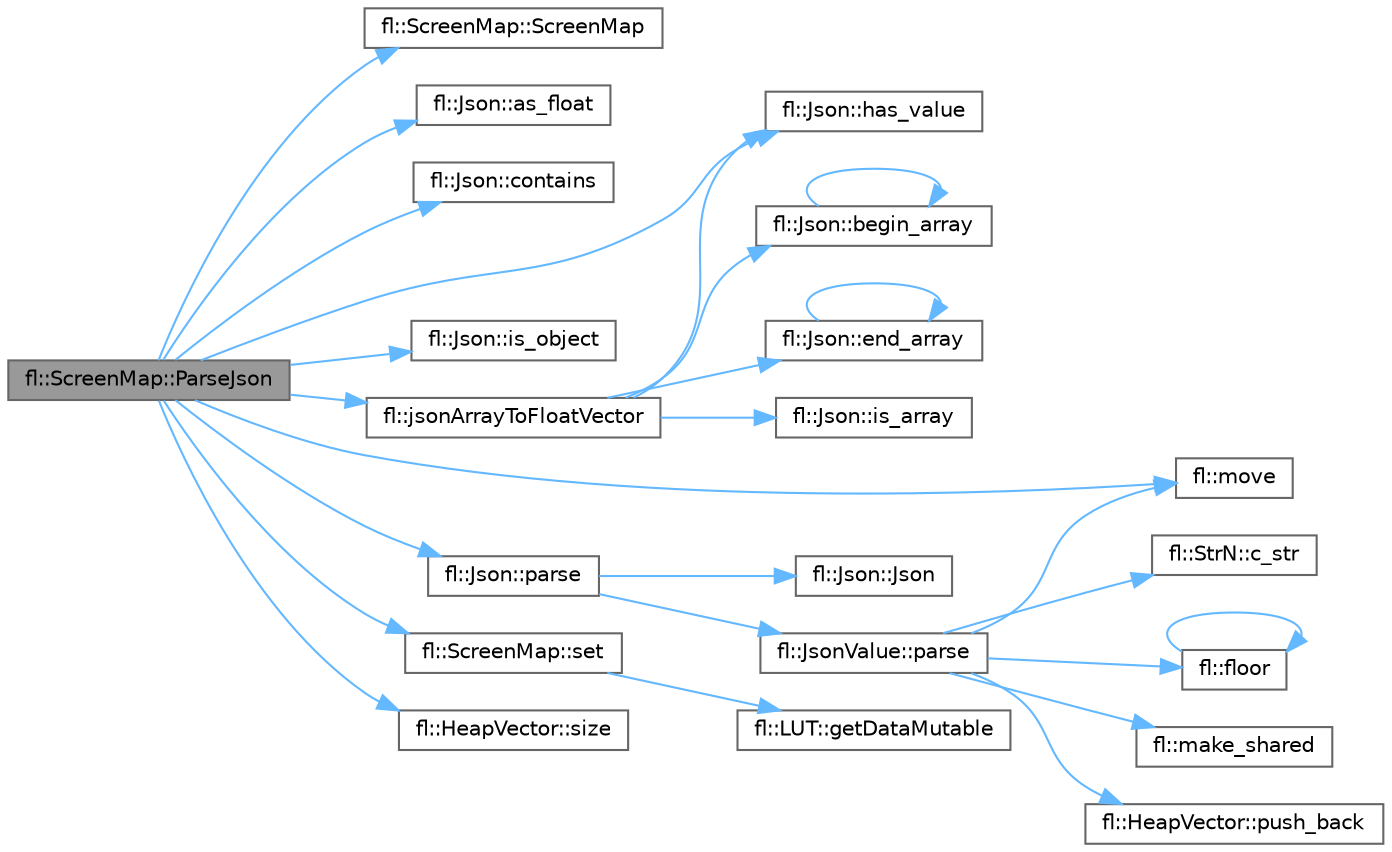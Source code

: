 digraph "fl::ScreenMap::ParseJson"
{
 // INTERACTIVE_SVG=YES
 // LATEX_PDF_SIZE
  bgcolor="transparent";
  edge [fontname=Helvetica,fontsize=10,labelfontname=Helvetica,labelfontsize=10];
  node [fontname=Helvetica,fontsize=10,shape=box,height=0.2,width=0.4];
  rankdir="LR";
  Node1 [id="Node000001",label="fl::ScreenMap::ParseJson",height=0.2,width=0.4,color="gray40", fillcolor="grey60", style="filled", fontcolor="black",tooltip=" "];
  Node1 -> Node2 [id="edge1_Node000001_Node000002",color="steelblue1",style="solid",tooltip=" "];
  Node2 [id="Node000002",label="fl::ScreenMap::ScreenMap",height=0.2,width=0.4,color="grey40", fillcolor="white", style="filled",URL="$d2/d78/classfl_1_1_screen_map_a8875dd841783ec4816257ed74bd2afa0.html#a8875dd841783ec4816257ed74bd2afa0",tooltip=" "];
  Node1 -> Node3 [id="edge2_Node000001_Node000003",color="steelblue1",style="solid",tooltip=" "];
  Node3 [id="Node000003",label="fl::Json::as_float",height=0.2,width=0.4,color="grey40", fillcolor="white", style="filled",URL="$d4/d13/classfl_1_1_json_aa2b73de0b59e53a7f1dbdaa84af3e70c.html#aa2b73de0b59e53a7f1dbdaa84af3e70c",tooltip=" "];
  Node1 -> Node4 [id="edge3_Node000001_Node000004",color="steelblue1",style="solid",tooltip=" "];
  Node4 [id="Node000004",label="fl::Json::contains",height=0.2,width=0.4,color="grey40", fillcolor="white", style="filled",URL="$d4/d13/classfl_1_1_json_a9236fb7918653680f37ce9c4cbf0dc2a.html#a9236fb7918653680f37ce9c4cbf0dc2a",tooltip=" "];
  Node1 -> Node5 [id="edge4_Node000001_Node000005",color="steelblue1",style="solid",tooltip=" "];
  Node5 [id="Node000005",label="fl::Json::has_value",height=0.2,width=0.4,color="grey40", fillcolor="white", style="filled",URL="$d4/d13/classfl_1_1_json_a3560bc2ec4a51342cfb5973e7abab0ae.html#a3560bc2ec4a51342cfb5973e7abab0ae",tooltip=" "];
  Node1 -> Node6 [id="edge5_Node000001_Node000006",color="steelblue1",style="solid",tooltip=" "];
  Node6 [id="Node000006",label="fl::Json::is_object",height=0.2,width=0.4,color="grey40", fillcolor="white", style="filled",URL="$d4/d13/classfl_1_1_json_aefc2c4f873e1b03d586af2c8dcf08b8e.html#aefc2c4f873e1b03d586af2c8dcf08b8e",tooltip=" "];
  Node1 -> Node7 [id="edge6_Node000001_Node000007",color="steelblue1",style="solid",tooltip=" "];
  Node7 [id="Node000007",label="fl::jsonArrayToFloatVector",height=0.2,width=0.4,color="grey40", fillcolor="white", style="filled",URL="$d4/d36/namespacefl_ad946c98e5290caafd99df20b190b657c.html#ad946c98e5290caafd99df20b190b657c",tooltip=" "];
  Node7 -> Node8 [id="edge7_Node000007_Node000008",color="steelblue1",style="solid",tooltip=" "];
  Node8 [id="Node000008",label="fl::Json::begin_array",height=0.2,width=0.4,color="grey40", fillcolor="white", style="filled",URL="$d4/d13/classfl_1_1_json_a3d249250bfc4213964277ea103c45f3e.html#a3d249250bfc4213964277ea103c45f3e",tooltip=" "];
  Node8 -> Node8 [id="edge8_Node000008_Node000008",color="steelblue1",style="solid",tooltip=" "];
  Node7 -> Node9 [id="edge9_Node000007_Node000009",color="steelblue1",style="solid",tooltip=" "];
  Node9 [id="Node000009",label="fl::Json::end_array",height=0.2,width=0.4,color="grey40", fillcolor="white", style="filled",URL="$d4/d13/classfl_1_1_json_a8da7b539979bc86f2f99576353f93306.html#a8da7b539979bc86f2f99576353f93306",tooltip=" "];
  Node9 -> Node9 [id="edge10_Node000009_Node000009",color="steelblue1",style="solid",tooltip=" "];
  Node7 -> Node5 [id="edge11_Node000007_Node000005",color="steelblue1",style="solid",tooltip=" "];
  Node7 -> Node10 [id="edge12_Node000007_Node000010",color="steelblue1",style="solid",tooltip=" "];
  Node10 [id="Node000010",label="fl::Json::is_array",height=0.2,width=0.4,color="grey40", fillcolor="white", style="filled",URL="$d4/d13/classfl_1_1_json_a00eda00b1da99d1db9ec08f63d82b892.html#a00eda00b1da99d1db9ec08f63d82b892",tooltip=" "];
  Node1 -> Node11 [id="edge13_Node000001_Node000011",color="steelblue1",style="solid",tooltip=" "];
  Node11 [id="Node000011",label="fl::move",height=0.2,width=0.4,color="grey40", fillcolor="white", style="filled",URL="$d4/d36/namespacefl_a0445ddcae69ac4e524ec18098eb84dbf.html#a0445ddcae69ac4e524ec18098eb84dbf",tooltip=" "];
  Node1 -> Node12 [id="edge14_Node000001_Node000012",color="steelblue1",style="solid",tooltip=" "];
  Node12 [id="Node000012",label="fl::Json::parse",height=0.2,width=0.4,color="grey40", fillcolor="white", style="filled",URL="$d4/d13/classfl_1_1_json_acba319cd1a600f1a88beeecab57d4e7c.html#acba319cd1a600f1a88beeecab57d4e7c",tooltip=" "];
  Node12 -> Node13 [id="edge15_Node000012_Node000013",color="steelblue1",style="solid",tooltip=" "];
  Node13 [id="Node000013",label="fl::Json::Json",height=0.2,width=0.4,color="grey40", fillcolor="white", style="filled",URL="$d4/d13/classfl_1_1_json_a91ccda816a6cc752c1ce0379579ab2f7.html#a91ccda816a6cc752c1ce0379579ab2f7",tooltip=" "];
  Node12 -> Node14 [id="edge16_Node000012_Node000014",color="steelblue1",style="solid",tooltip=" "];
  Node14 [id="Node000014",label="fl::JsonValue::parse",height=0.2,width=0.4,color="grey40", fillcolor="white", style="filled",URL="$da/dd6/structfl_1_1_json_value_a9015afeea1506f27937b06e8101377e7.html#a9015afeea1506f27937b06e8101377e7",tooltip=" "];
  Node14 -> Node15 [id="edge17_Node000014_Node000015",color="steelblue1",style="solid",tooltip=" "];
  Node15 [id="Node000015",label="fl::StrN::c_str",height=0.2,width=0.4,color="grey40", fillcolor="white", style="filled",URL="$dc/d96/classfl_1_1_str_n_a67296b774f8201293edbbabbd1b642cb.html#a67296b774f8201293edbbabbd1b642cb",tooltip=" "];
  Node14 -> Node16 [id="edge18_Node000014_Node000016",color="steelblue1",style="solid",tooltip=" "];
  Node16 [id="Node000016",label="fl::floor",height=0.2,width=0.4,color="grey40", fillcolor="white", style="filled",URL="$d4/d36/namespacefl_abf2eb86d68f7e91af38b5ed1b2cafda3.html#abf2eb86d68f7e91af38b5ed1b2cafda3",tooltip=" "];
  Node16 -> Node16 [id="edge19_Node000016_Node000016",color="steelblue1",style="solid",tooltip=" "];
  Node14 -> Node17 [id="edge20_Node000014_Node000017",color="steelblue1",style="solid",tooltip=" "];
  Node17 [id="Node000017",label="fl::make_shared",height=0.2,width=0.4,color="grey40", fillcolor="white", style="filled",URL="$d4/d36/namespacefl_a87ae8a24cc8b709a64f39370e71846af.html#a87ae8a24cc8b709a64f39370e71846af",tooltip=" "];
  Node14 -> Node11 [id="edge21_Node000014_Node000011",color="steelblue1",style="solid",tooltip=" "];
  Node14 -> Node18 [id="edge22_Node000014_Node000018",color="steelblue1",style="solid",tooltip=" "];
  Node18 [id="Node000018",label="fl::HeapVector::push_back",height=0.2,width=0.4,color="grey40", fillcolor="white", style="filled",URL="$db/ddd/classfl_1_1_heap_vector_adf7d4744fc743896550a1b12b18972db.html#adf7d4744fc743896550a1b12b18972db",tooltip=" "];
  Node1 -> Node19 [id="edge23_Node000001_Node000019",color="steelblue1",style="solid",tooltip=" "];
  Node19 [id="Node000019",label="fl::ScreenMap::set",height=0.2,width=0.4,color="grey40", fillcolor="white", style="filled",URL="$d2/d78/classfl_1_1_screen_map_a51b18d760799048d6551af6a28f0f1cf.html#a51b18d760799048d6551af6a28f0f1cf",tooltip=" "];
  Node19 -> Node20 [id="edge24_Node000019_Node000020",color="steelblue1",style="solid",tooltip=" "];
  Node20 [id="Node000020",label="fl::LUT::getDataMutable",height=0.2,width=0.4,color="grey40", fillcolor="white", style="filled",URL="$d6/d18/classfl_1_1_l_u_t_a2335f0dda4203113d90a21cec5f92351.html#a2335f0dda4203113d90a21cec5f92351",tooltip=" "];
  Node1 -> Node21 [id="edge25_Node000001_Node000021",color="steelblue1",style="solid",tooltip=" "];
  Node21 [id="Node000021",label="fl::HeapVector::size",height=0.2,width=0.4,color="grey40", fillcolor="white", style="filled",URL="$db/ddd/classfl_1_1_heap_vector_a9fb49716a8ac1d675acaf8405905d4b4.html#a9fb49716a8ac1d675acaf8405905d4b4",tooltip=" "];
}
